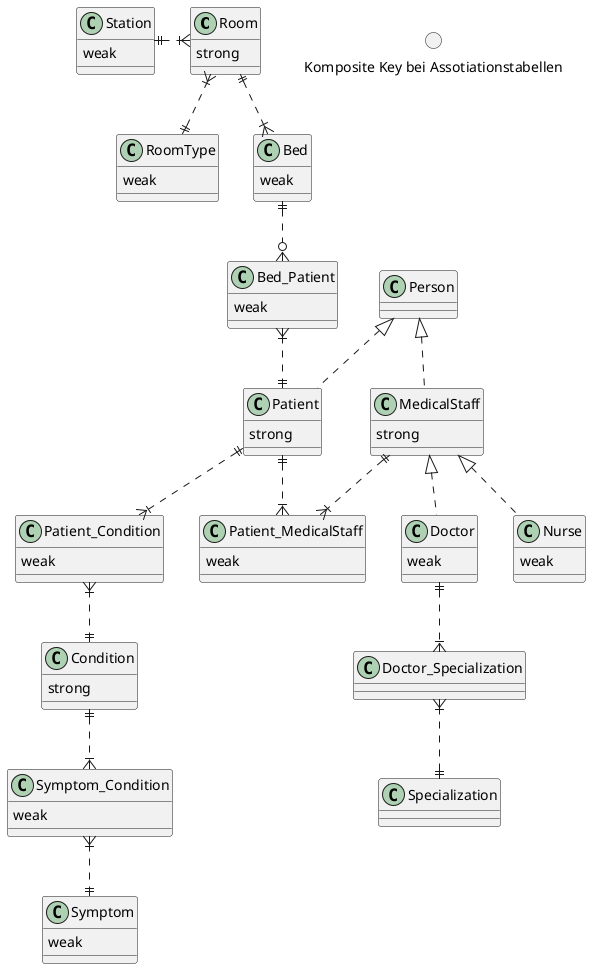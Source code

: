 @startuml
Room }|..|| RoomType
Bed }|.u.|| Room
Room }|.l.|| Station
Bed ||..o{ Bed_Patient
Bed_Patient }|..|| Patient
Patient ||..|{ Patient_MedicalStaff
MedicalStaff ||..|{ Patient_MedicalStaff
MedicalStaff <|.. Doctor
MedicalStaff <|.. Nurse
Person <|.. MedicalStaff
Person <|.. Patient

Patient ||..|{ Patient_Condition
Condition ||.u.|{ Patient_Condition

Condition ||..|{ Symptom_Condition
Symptom_Condition }|..|| Symptom

Doctor ||..|{ Doctor_Specialization
Doctor_Specialization }|..|| Specialization

circle "Komposite Key bei Assotiationstabellen"

class Room {
 strong
}

class Bed {
 weak
}

class Station {
 weak
}

class Bed_Patient {
 weak
}

class Patient {
 strong
}

class Patient_Condition {
 weak
}

class Condition {
 strong
}

class Doctor {
 weak
}

class Nurse {
 weak
}

class MedicalStaff {
 strong
}

class Patient_MedicalStaff {
 weak
}

class RoomType{
    weak
}

class Symptom{
    weak
}

class Symptom_Condition{
    weak
}

@enduml

